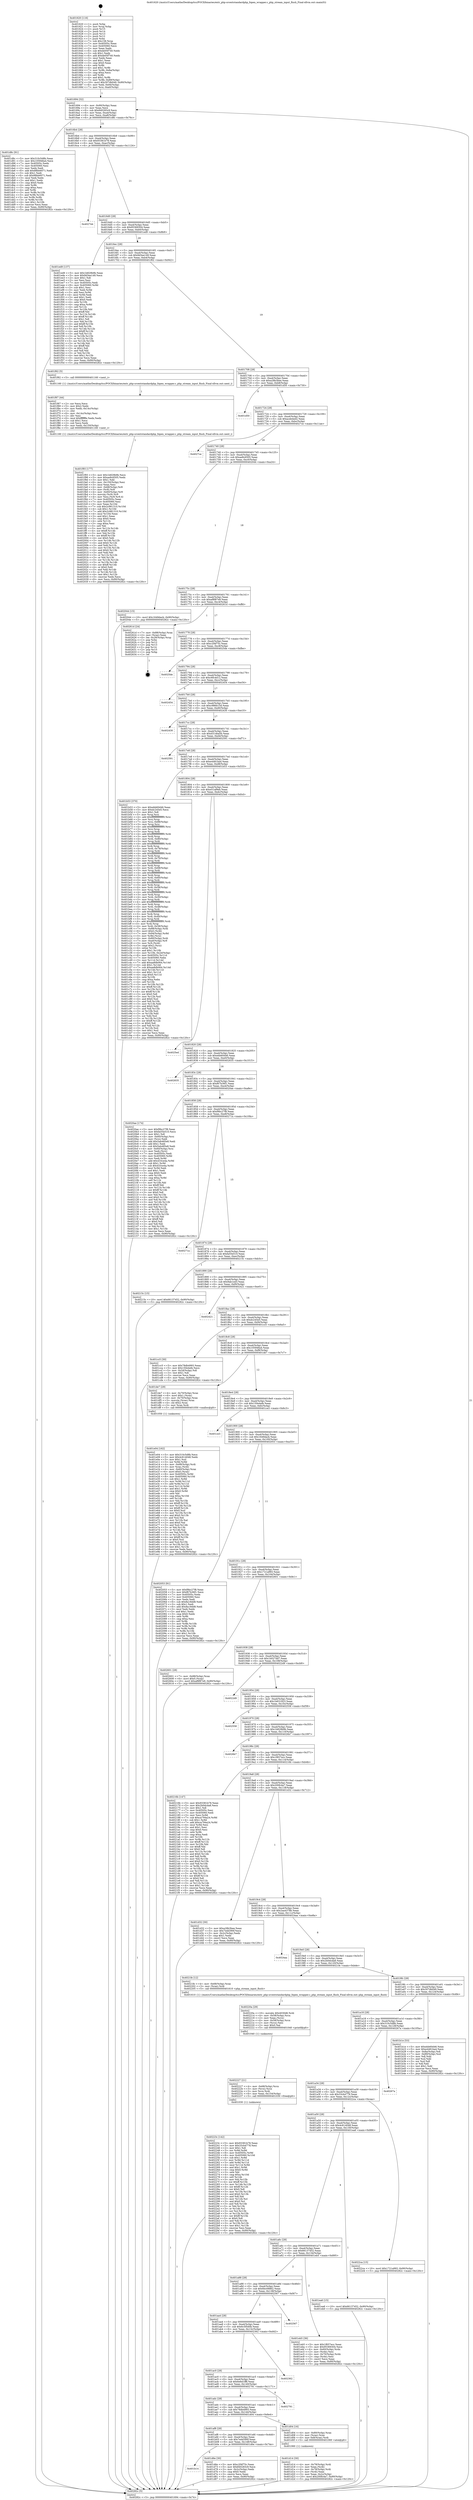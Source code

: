 digraph "0x401620" {
  label = "0x401620 (/mnt/c/Users/mathe/Desktop/tcc/POCII/binaries/extr_php-srcextstandardphp_fopen_wrapper.c_php_stream_input_flush_Final-ollvm.out::main(0))"
  labelloc = "t"
  node[shape=record]

  Entry [label="",width=0.3,height=0.3,shape=circle,fillcolor=black,style=filled]
  "0x401694" [label="{
     0x401694 [32]\l
     | [instrs]\l
     &nbsp;&nbsp;0x401694 \<+6\>: mov -0x90(%rbp),%eax\l
     &nbsp;&nbsp;0x40169a \<+2\>: mov %eax,%ecx\l
     &nbsp;&nbsp;0x40169c \<+6\>: sub $0x840283c9,%ecx\l
     &nbsp;&nbsp;0x4016a2 \<+6\>: mov %eax,-0xa4(%rbp)\l
     &nbsp;&nbsp;0x4016a8 \<+6\>: mov %ecx,-0xa8(%rbp)\l
     &nbsp;&nbsp;0x4016ae \<+6\>: je 0000000000401d8c \<main+0x76c\>\l
  }"]
  "0x401d8c" [label="{
     0x401d8c [91]\l
     | [instrs]\l
     &nbsp;&nbsp;0x401d8c \<+5\>: mov $0x310c5d8b,%eax\l
     &nbsp;&nbsp;0x401d91 \<+5\>: mov $0x105946a4,%ecx\l
     &nbsp;&nbsp;0x401d96 \<+7\>: mov 0x40505c,%edx\l
     &nbsp;&nbsp;0x401d9d \<+7\>: mov 0x405060,%esi\l
     &nbsp;&nbsp;0x401da4 \<+2\>: mov %edx,%edi\l
     &nbsp;&nbsp;0x401da6 \<+6\>: add $0x88bb6071,%edi\l
     &nbsp;&nbsp;0x401dac \<+3\>: sub $0x1,%edi\l
     &nbsp;&nbsp;0x401daf \<+6\>: sub $0x88bb6071,%edi\l
     &nbsp;&nbsp;0x401db5 \<+3\>: imul %edi,%edx\l
     &nbsp;&nbsp;0x401db8 \<+3\>: and $0x1,%edx\l
     &nbsp;&nbsp;0x401dbb \<+3\>: cmp $0x0,%edx\l
     &nbsp;&nbsp;0x401dbe \<+4\>: sete %r8b\l
     &nbsp;&nbsp;0x401dc2 \<+3\>: cmp $0xa,%esi\l
     &nbsp;&nbsp;0x401dc5 \<+4\>: setl %r9b\l
     &nbsp;&nbsp;0x401dc9 \<+3\>: mov %r8b,%r10b\l
     &nbsp;&nbsp;0x401dcc \<+3\>: and %r9b,%r10b\l
     &nbsp;&nbsp;0x401dcf \<+3\>: xor %r9b,%r8b\l
     &nbsp;&nbsp;0x401dd2 \<+3\>: or %r8b,%r10b\l
     &nbsp;&nbsp;0x401dd5 \<+4\>: test $0x1,%r10b\l
     &nbsp;&nbsp;0x401dd9 \<+3\>: cmovne %ecx,%eax\l
     &nbsp;&nbsp;0x401ddc \<+6\>: mov %eax,-0x90(%rbp)\l
     &nbsp;&nbsp;0x401de2 \<+5\>: jmp 000000000040282c \<main+0x120c\>\l
  }"]
  "0x4016b4" [label="{
     0x4016b4 [28]\l
     | [instrs]\l
     &nbsp;&nbsp;0x4016b4 \<+5\>: jmp 00000000004016b9 \<main+0x99\>\l
     &nbsp;&nbsp;0x4016b9 \<+6\>: mov -0xa4(%rbp),%eax\l
     &nbsp;&nbsp;0x4016bf \<+5\>: sub $0x93381b78,%eax\l
     &nbsp;&nbsp;0x4016c4 \<+6\>: mov %eax,-0xac(%rbp)\l
     &nbsp;&nbsp;0x4016ca \<+6\>: je 0000000000402744 \<main+0x1124\>\l
  }"]
  Exit [label="",width=0.3,height=0.3,shape=circle,fillcolor=black,style=filled,peripheries=2]
  "0x402744" [label="{
     0x402744\l
  }", style=dashed]
  "0x4016d0" [label="{
     0x4016d0 [28]\l
     | [instrs]\l
     &nbsp;&nbsp;0x4016d0 \<+5\>: jmp 00000000004016d5 \<main+0xb5\>\l
     &nbsp;&nbsp;0x4016d5 \<+6\>: mov -0xa4(%rbp),%eax\l
     &nbsp;&nbsp;0x4016db \<+5\>: sub $0x95369304,%eax\l
     &nbsp;&nbsp;0x4016e0 \<+6\>: mov %eax,-0xb0(%rbp)\l
     &nbsp;&nbsp;0x4016e6 \<+6\>: je 0000000000401ed9 \<main+0x8b9\>\l
  }"]
  "0x40223c" [label="{
     0x40223c [142]\l
     | [instrs]\l
     &nbsp;&nbsp;0x40223c \<+5\>: mov $0x93381b78,%eax\l
     &nbsp;&nbsp;0x402241 \<+5\>: mov $0x33cb4778,%esi\l
     &nbsp;&nbsp;0x402246 \<+2\>: mov $0x1,%dl\l
     &nbsp;&nbsp;0x402248 \<+3\>: xor %r8d,%r8d\l
     &nbsp;&nbsp;0x40224b \<+8\>: mov 0x40505c,%r9d\l
     &nbsp;&nbsp;0x402253 \<+8\>: mov 0x405060,%r10d\l
     &nbsp;&nbsp;0x40225b \<+4\>: sub $0x1,%r8d\l
     &nbsp;&nbsp;0x40225f \<+3\>: mov %r9d,%r11d\l
     &nbsp;&nbsp;0x402262 \<+3\>: add %r8d,%r11d\l
     &nbsp;&nbsp;0x402265 \<+4\>: imul %r11d,%r9d\l
     &nbsp;&nbsp;0x402269 \<+4\>: and $0x1,%r9d\l
     &nbsp;&nbsp;0x40226d \<+4\>: cmp $0x0,%r9d\l
     &nbsp;&nbsp;0x402271 \<+3\>: sete %bl\l
     &nbsp;&nbsp;0x402274 \<+4\>: cmp $0xa,%r10d\l
     &nbsp;&nbsp;0x402278 \<+4\>: setl %r14b\l
     &nbsp;&nbsp;0x40227c \<+3\>: mov %bl,%r15b\l
     &nbsp;&nbsp;0x40227f \<+4\>: xor $0xff,%r15b\l
     &nbsp;&nbsp;0x402283 \<+3\>: mov %r14b,%r12b\l
     &nbsp;&nbsp;0x402286 \<+4\>: xor $0xff,%r12b\l
     &nbsp;&nbsp;0x40228a \<+3\>: xor $0x0,%dl\l
     &nbsp;&nbsp;0x40228d \<+3\>: mov %r15b,%r13b\l
     &nbsp;&nbsp;0x402290 \<+4\>: and $0x0,%r13b\l
     &nbsp;&nbsp;0x402294 \<+2\>: and %dl,%bl\l
     &nbsp;&nbsp;0x402296 \<+3\>: mov %r12b,%cl\l
     &nbsp;&nbsp;0x402299 \<+3\>: and $0x0,%cl\l
     &nbsp;&nbsp;0x40229c \<+3\>: and %dl,%r14b\l
     &nbsp;&nbsp;0x40229f \<+3\>: or %bl,%r13b\l
     &nbsp;&nbsp;0x4022a2 \<+3\>: or %r14b,%cl\l
     &nbsp;&nbsp;0x4022a5 \<+3\>: xor %cl,%r13b\l
     &nbsp;&nbsp;0x4022a8 \<+3\>: or %r12b,%r15b\l
     &nbsp;&nbsp;0x4022ab \<+4\>: xor $0xff,%r15b\l
     &nbsp;&nbsp;0x4022af \<+3\>: or $0x0,%dl\l
     &nbsp;&nbsp;0x4022b2 \<+3\>: and %dl,%r15b\l
     &nbsp;&nbsp;0x4022b5 \<+3\>: or %r15b,%r13b\l
     &nbsp;&nbsp;0x4022b8 \<+4\>: test $0x1,%r13b\l
     &nbsp;&nbsp;0x4022bc \<+3\>: cmovne %esi,%eax\l
     &nbsp;&nbsp;0x4022bf \<+6\>: mov %eax,-0x90(%rbp)\l
     &nbsp;&nbsp;0x4022c5 \<+5\>: jmp 000000000040282c \<main+0x120c\>\l
  }"]
  "0x401ed9" [label="{
     0x401ed9 [137]\l
     | [instrs]\l
     &nbsp;&nbsp;0x401ed9 \<+5\>: mov $0x1b829b9b,%eax\l
     &nbsp;&nbsp;0x401ede \<+5\>: mov $0x9d3ee149,%ecx\l
     &nbsp;&nbsp;0x401ee3 \<+2\>: mov $0x1,%dl\l
     &nbsp;&nbsp;0x401ee5 \<+2\>: xor %esi,%esi\l
     &nbsp;&nbsp;0x401ee7 \<+7\>: mov 0x40505c,%edi\l
     &nbsp;&nbsp;0x401eee \<+8\>: mov 0x405060,%r8d\l
     &nbsp;&nbsp;0x401ef6 \<+3\>: sub $0x1,%esi\l
     &nbsp;&nbsp;0x401ef9 \<+3\>: mov %edi,%r9d\l
     &nbsp;&nbsp;0x401efc \<+3\>: add %esi,%r9d\l
     &nbsp;&nbsp;0x401eff \<+4\>: imul %r9d,%edi\l
     &nbsp;&nbsp;0x401f03 \<+3\>: and $0x1,%edi\l
     &nbsp;&nbsp;0x401f06 \<+3\>: cmp $0x0,%edi\l
     &nbsp;&nbsp;0x401f09 \<+4\>: sete %r10b\l
     &nbsp;&nbsp;0x401f0d \<+4\>: cmp $0xa,%r8d\l
     &nbsp;&nbsp;0x401f11 \<+4\>: setl %r11b\l
     &nbsp;&nbsp;0x401f15 \<+3\>: mov %r10b,%bl\l
     &nbsp;&nbsp;0x401f18 \<+3\>: xor $0xff,%bl\l
     &nbsp;&nbsp;0x401f1b \<+3\>: mov %r11b,%r14b\l
     &nbsp;&nbsp;0x401f1e \<+4\>: xor $0xff,%r14b\l
     &nbsp;&nbsp;0x401f22 \<+3\>: xor $0x1,%dl\l
     &nbsp;&nbsp;0x401f25 \<+3\>: mov %bl,%r15b\l
     &nbsp;&nbsp;0x401f28 \<+4\>: and $0xff,%r15b\l
     &nbsp;&nbsp;0x401f2c \<+3\>: and %dl,%r10b\l
     &nbsp;&nbsp;0x401f2f \<+3\>: mov %r14b,%r12b\l
     &nbsp;&nbsp;0x401f32 \<+4\>: and $0xff,%r12b\l
     &nbsp;&nbsp;0x401f36 \<+3\>: and %dl,%r11b\l
     &nbsp;&nbsp;0x401f39 \<+3\>: or %r10b,%r15b\l
     &nbsp;&nbsp;0x401f3c \<+3\>: or %r11b,%r12b\l
     &nbsp;&nbsp;0x401f3f \<+3\>: xor %r12b,%r15b\l
     &nbsp;&nbsp;0x401f42 \<+3\>: or %r14b,%bl\l
     &nbsp;&nbsp;0x401f45 \<+3\>: xor $0xff,%bl\l
     &nbsp;&nbsp;0x401f48 \<+3\>: or $0x1,%dl\l
     &nbsp;&nbsp;0x401f4b \<+2\>: and %dl,%bl\l
     &nbsp;&nbsp;0x401f4d \<+3\>: or %bl,%r15b\l
     &nbsp;&nbsp;0x401f50 \<+4\>: test $0x1,%r15b\l
     &nbsp;&nbsp;0x401f54 \<+3\>: cmovne %ecx,%eax\l
     &nbsp;&nbsp;0x401f57 \<+6\>: mov %eax,-0x90(%rbp)\l
     &nbsp;&nbsp;0x401f5d \<+5\>: jmp 000000000040282c \<main+0x120c\>\l
  }"]
  "0x4016ec" [label="{
     0x4016ec [28]\l
     | [instrs]\l
     &nbsp;&nbsp;0x4016ec \<+5\>: jmp 00000000004016f1 \<main+0xd1\>\l
     &nbsp;&nbsp;0x4016f1 \<+6\>: mov -0xa4(%rbp),%eax\l
     &nbsp;&nbsp;0x4016f7 \<+5\>: sub $0x9d3ee149,%eax\l
     &nbsp;&nbsp;0x4016fc \<+6\>: mov %eax,-0xb4(%rbp)\l
     &nbsp;&nbsp;0x401702 \<+6\>: je 0000000000401f62 \<main+0x942\>\l
  }"]
  "0x402227" [label="{
     0x402227 [21]\l
     | [instrs]\l
     &nbsp;&nbsp;0x402227 \<+4\>: mov -0x68(%rbp),%rcx\l
     &nbsp;&nbsp;0x40222b \<+3\>: mov (%rcx),%rcx\l
     &nbsp;&nbsp;0x40222e \<+3\>: mov %rcx,%rdi\l
     &nbsp;&nbsp;0x402231 \<+6\>: mov %eax,-0x154(%rbp)\l
     &nbsp;&nbsp;0x402237 \<+5\>: call 0000000000401030 \<free@plt\>\l
     | [calls]\l
     &nbsp;&nbsp;0x401030 \{1\} (unknown)\l
  }"]
  "0x401f62" [label="{
     0x401f62 [5]\l
     | [instrs]\l
     &nbsp;&nbsp;0x401f62 \<+5\>: call 0000000000401160 \<next_i\>\l
     | [calls]\l
     &nbsp;&nbsp;0x401160 \{1\} (/mnt/c/Users/mathe/Desktop/tcc/POCII/binaries/extr_php-srcextstandardphp_fopen_wrapper.c_php_stream_input_flush_Final-ollvm.out::next_i)\l
  }"]
  "0x401708" [label="{
     0x401708 [28]\l
     | [instrs]\l
     &nbsp;&nbsp;0x401708 \<+5\>: jmp 000000000040170d \<main+0xed\>\l
     &nbsp;&nbsp;0x40170d \<+6\>: mov -0xa4(%rbp),%eax\l
     &nbsp;&nbsp;0x401713 \<+5\>: sub $0xa28b3bee,%eax\l
     &nbsp;&nbsp;0x401718 \<+6\>: mov %eax,-0xb8(%rbp)\l
     &nbsp;&nbsp;0x40171e \<+6\>: je 0000000000401d50 \<main+0x730\>\l
  }"]
  "0x40220a" [label="{
     0x40220a [29]\l
     | [instrs]\l
     &nbsp;&nbsp;0x40220a \<+10\>: movabs $0x4030d6,%rdi\l
     &nbsp;&nbsp;0x402214 \<+4\>: mov -0x58(%rbp),%rcx\l
     &nbsp;&nbsp;0x402218 \<+2\>: mov %eax,(%rcx)\l
     &nbsp;&nbsp;0x40221a \<+4\>: mov -0x58(%rbp),%rcx\l
     &nbsp;&nbsp;0x40221e \<+2\>: mov (%rcx),%esi\l
     &nbsp;&nbsp;0x402220 \<+2\>: mov $0x0,%al\l
     &nbsp;&nbsp;0x402222 \<+5\>: call 0000000000401040 \<printf@plt\>\l
     | [calls]\l
     &nbsp;&nbsp;0x401040 \{1\} (unknown)\l
  }"]
  "0x401d50" [label="{
     0x401d50\l
  }", style=dashed]
  "0x401724" [label="{
     0x401724 [28]\l
     | [instrs]\l
     &nbsp;&nbsp;0x401724 \<+5\>: jmp 0000000000401729 \<main+0x109\>\l
     &nbsp;&nbsp;0x401729 \<+6\>: mov -0xa4(%rbp),%eax\l
     &nbsp;&nbsp;0x40172f \<+5\>: sub $0xaceb4ed2,%eax\l
     &nbsp;&nbsp;0x401734 \<+6\>: mov %eax,-0xbc(%rbp)\l
     &nbsp;&nbsp;0x40173a \<+6\>: je 00000000004027ce \<main+0x11ae\>\l
  }"]
  "0x401f93" [label="{
     0x401f93 [177]\l
     | [instrs]\l
     &nbsp;&nbsp;0x401f93 \<+5\>: mov $0x1b829b9b,%ecx\l
     &nbsp;&nbsp;0x401f98 \<+5\>: mov $0xae8c6505,%edx\l
     &nbsp;&nbsp;0x401f9d \<+3\>: mov $0x1,%dil\l
     &nbsp;&nbsp;0x401fa0 \<+6\>: mov -0x150(%rbp),%esi\l
     &nbsp;&nbsp;0x401fa6 \<+3\>: imul %eax,%esi\l
     &nbsp;&nbsp;0x401fa9 \<+4\>: mov -0x68(%rbp),%r8\l
     &nbsp;&nbsp;0x401fad \<+3\>: mov (%r8),%r8\l
     &nbsp;&nbsp;0x401fb0 \<+4\>: mov -0x60(%rbp),%r9\l
     &nbsp;&nbsp;0x401fb4 \<+3\>: movslq (%r9),%r9\l
     &nbsp;&nbsp;0x401fb7 \<+4\>: mov %esi,(%r8,%r9,4)\l
     &nbsp;&nbsp;0x401fbb \<+7\>: mov 0x40505c,%eax\l
     &nbsp;&nbsp;0x401fc2 \<+7\>: mov 0x405060,%esi\l
     &nbsp;&nbsp;0x401fc9 \<+3\>: mov %eax,%r10d\l
     &nbsp;&nbsp;0x401fcc \<+7\>: sub $0x2c981310,%r10d\l
     &nbsp;&nbsp;0x401fd3 \<+4\>: sub $0x1,%r10d\l
     &nbsp;&nbsp;0x401fd7 \<+7\>: add $0x2c981310,%r10d\l
     &nbsp;&nbsp;0x401fde \<+4\>: imul %r10d,%eax\l
     &nbsp;&nbsp;0x401fe2 \<+3\>: and $0x1,%eax\l
     &nbsp;&nbsp;0x401fe5 \<+3\>: cmp $0x0,%eax\l
     &nbsp;&nbsp;0x401fe8 \<+4\>: sete %r11b\l
     &nbsp;&nbsp;0x401fec \<+3\>: cmp $0xa,%esi\l
     &nbsp;&nbsp;0x401fef \<+3\>: setl %bl\l
     &nbsp;&nbsp;0x401ff2 \<+3\>: mov %r11b,%r14b\l
     &nbsp;&nbsp;0x401ff5 \<+4\>: xor $0xff,%r14b\l
     &nbsp;&nbsp;0x401ff9 \<+3\>: mov %bl,%r15b\l
     &nbsp;&nbsp;0x401ffc \<+4\>: xor $0xff,%r15b\l
     &nbsp;&nbsp;0x402000 \<+4\>: xor $0x0,%dil\l
     &nbsp;&nbsp;0x402004 \<+3\>: mov %r14b,%r12b\l
     &nbsp;&nbsp;0x402007 \<+4\>: and $0x0,%r12b\l
     &nbsp;&nbsp;0x40200b \<+3\>: and %dil,%r11b\l
     &nbsp;&nbsp;0x40200e \<+3\>: mov %r15b,%r13b\l
     &nbsp;&nbsp;0x402011 \<+4\>: and $0x0,%r13b\l
     &nbsp;&nbsp;0x402015 \<+3\>: and %dil,%bl\l
     &nbsp;&nbsp;0x402018 \<+3\>: or %r11b,%r12b\l
     &nbsp;&nbsp;0x40201b \<+3\>: or %bl,%r13b\l
     &nbsp;&nbsp;0x40201e \<+3\>: xor %r13b,%r12b\l
     &nbsp;&nbsp;0x402021 \<+3\>: or %r15b,%r14b\l
     &nbsp;&nbsp;0x402024 \<+4\>: xor $0xff,%r14b\l
     &nbsp;&nbsp;0x402028 \<+4\>: or $0x0,%dil\l
     &nbsp;&nbsp;0x40202c \<+3\>: and %dil,%r14b\l
     &nbsp;&nbsp;0x40202f \<+3\>: or %r14b,%r12b\l
     &nbsp;&nbsp;0x402032 \<+4\>: test $0x1,%r12b\l
     &nbsp;&nbsp;0x402036 \<+3\>: cmovne %edx,%ecx\l
     &nbsp;&nbsp;0x402039 \<+6\>: mov %ecx,-0x90(%rbp)\l
     &nbsp;&nbsp;0x40203f \<+5\>: jmp 000000000040282c \<main+0x120c\>\l
  }"]
  "0x4027ce" [label="{
     0x4027ce\l
  }", style=dashed]
  "0x401740" [label="{
     0x401740 [28]\l
     | [instrs]\l
     &nbsp;&nbsp;0x401740 \<+5\>: jmp 0000000000401745 \<main+0x125\>\l
     &nbsp;&nbsp;0x401745 \<+6\>: mov -0xa4(%rbp),%eax\l
     &nbsp;&nbsp;0x40174b \<+5\>: sub $0xae8c6505,%eax\l
     &nbsp;&nbsp;0x401750 \<+6\>: mov %eax,-0xc0(%rbp)\l
     &nbsp;&nbsp;0x401756 \<+6\>: je 0000000000402044 \<main+0xa24\>\l
  }"]
  "0x401f67" [label="{
     0x401f67 [44]\l
     | [instrs]\l
     &nbsp;&nbsp;0x401f67 \<+2\>: xor %ecx,%ecx\l
     &nbsp;&nbsp;0x401f69 \<+5\>: mov $0x2,%edx\l
     &nbsp;&nbsp;0x401f6e \<+6\>: mov %edx,-0x14c(%rbp)\l
     &nbsp;&nbsp;0x401f74 \<+1\>: cltd\l
     &nbsp;&nbsp;0x401f75 \<+6\>: mov -0x14c(%rbp),%esi\l
     &nbsp;&nbsp;0x401f7b \<+2\>: idiv %esi\l
     &nbsp;&nbsp;0x401f7d \<+6\>: imul $0xfffffffe,%edx,%edx\l
     &nbsp;&nbsp;0x401f83 \<+3\>: sub $0x1,%ecx\l
     &nbsp;&nbsp;0x401f86 \<+2\>: sub %ecx,%edx\l
     &nbsp;&nbsp;0x401f88 \<+6\>: mov %edx,-0x150(%rbp)\l
     &nbsp;&nbsp;0x401f8e \<+5\>: call 0000000000401160 \<next_i\>\l
     | [calls]\l
     &nbsp;&nbsp;0x401160 \{1\} (/mnt/c/Users/mathe/Desktop/tcc/POCII/binaries/extr_php-srcextstandardphp_fopen_wrapper.c_php_stream_input_flush_Final-ollvm.out::next_i)\l
  }"]
  "0x402044" [label="{
     0x402044 [15]\l
     | [instrs]\l
     &nbsp;&nbsp;0x402044 \<+10\>: movl $0x1649dacb,-0x90(%rbp)\l
     &nbsp;&nbsp;0x40204e \<+5\>: jmp 000000000040282c \<main+0x120c\>\l
  }"]
  "0x40175c" [label="{
     0x40175c [28]\l
     | [instrs]\l
     &nbsp;&nbsp;0x40175c \<+5\>: jmp 0000000000401761 \<main+0x141\>\l
     &nbsp;&nbsp;0x401761 \<+6\>: mov -0xa4(%rbp),%eax\l
     &nbsp;&nbsp;0x401767 \<+5\>: sub $0xaf8f87e9,%eax\l
     &nbsp;&nbsp;0x40176c \<+6\>: mov %eax,-0xc4(%rbp)\l
     &nbsp;&nbsp;0x401772 \<+6\>: je 000000000040261d \<main+0xffd\>\l
  }"]
  "0x401e04" [label="{
     0x401e04 [162]\l
     | [instrs]\l
     &nbsp;&nbsp;0x401e04 \<+5\>: mov $0x310c5d8b,%ecx\l
     &nbsp;&nbsp;0x401e09 \<+5\>: mov $0x4c614048,%edx\l
     &nbsp;&nbsp;0x401e0e \<+3\>: mov $0x1,%sil\l
     &nbsp;&nbsp;0x401e11 \<+3\>: xor %r8d,%r8d\l
     &nbsp;&nbsp;0x401e14 \<+4\>: mov -0x68(%rbp),%rdi\l
     &nbsp;&nbsp;0x401e18 \<+3\>: mov %rax,(%rdi)\l
     &nbsp;&nbsp;0x401e1b \<+4\>: mov -0x60(%rbp),%rax\l
     &nbsp;&nbsp;0x401e1f \<+6\>: movl $0x0,(%rax)\l
     &nbsp;&nbsp;0x401e25 \<+8\>: mov 0x40505c,%r9d\l
     &nbsp;&nbsp;0x401e2d \<+8\>: mov 0x405060,%r10d\l
     &nbsp;&nbsp;0x401e35 \<+4\>: sub $0x1,%r8d\l
     &nbsp;&nbsp;0x401e39 \<+3\>: mov %r9d,%r11d\l
     &nbsp;&nbsp;0x401e3c \<+3\>: add %r8d,%r11d\l
     &nbsp;&nbsp;0x401e3f \<+4\>: imul %r11d,%r9d\l
     &nbsp;&nbsp;0x401e43 \<+4\>: and $0x1,%r9d\l
     &nbsp;&nbsp;0x401e47 \<+4\>: cmp $0x0,%r9d\l
     &nbsp;&nbsp;0x401e4b \<+3\>: sete %bl\l
     &nbsp;&nbsp;0x401e4e \<+4\>: cmp $0xa,%r10d\l
     &nbsp;&nbsp;0x401e52 \<+4\>: setl %r14b\l
     &nbsp;&nbsp;0x401e56 \<+3\>: mov %bl,%r15b\l
     &nbsp;&nbsp;0x401e59 \<+4\>: xor $0xff,%r15b\l
     &nbsp;&nbsp;0x401e5d \<+3\>: mov %r14b,%r12b\l
     &nbsp;&nbsp;0x401e60 \<+4\>: xor $0xff,%r12b\l
     &nbsp;&nbsp;0x401e64 \<+4\>: xor $0x0,%sil\l
     &nbsp;&nbsp;0x401e68 \<+3\>: mov %r15b,%r13b\l
     &nbsp;&nbsp;0x401e6b \<+4\>: and $0x0,%r13b\l
     &nbsp;&nbsp;0x401e6f \<+3\>: and %sil,%bl\l
     &nbsp;&nbsp;0x401e72 \<+3\>: mov %r12b,%al\l
     &nbsp;&nbsp;0x401e75 \<+2\>: and $0x0,%al\l
     &nbsp;&nbsp;0x401e77 \<+3\>: and %sil,%r14b\l
     &nbsp;&nbsp;0x401e7a \<+3\>: or %bl,%r13b\l
     &nbsp;&nbsp;0x401e7d \<+3\>: or %r14b,%al\l
     &nbsp;&nbsp;0x401e80 \<+3\>: xor %al,%r13b\l
     &nbsp;&nbsp;0x401e83 \<+3\>: or %r12b,%r15b\l
     &nbsp;&nbsp;0x401e86 \<+4\>: xor $0xff,%r15b\l
     &nbsp;&nbsp;0x401e8a \<+4\>: or $0x0,%sil\l
     &nbsp;&nbsp;0x401e8e \<+3\>: and %sil,%r15b\l
     &nbsp;&nbsp;0x401e91 \<+3\>: or %r15b,%r13b\l
     &nbsp;&nbsp;0x401e94 \<+4\>: test $0x1,%r13b\l
     &nbsp;&nbsp;0x401e98 \<+3\>: cmovne %edx,%ecx\l
     &nbsp;&nbsp;0x401e9b \<+6\>: mov %ecx,-0x90(%rbp)\l
     &nbsp;&nbsp;0x401ea1 \<+5\>: jmp 000000000040282c \<main+0x120c\>\l
  }"]
  "0x40261d" [label="{
     0x40261d [24]\l
     | [instrs]\l
     &nbsp;&nbsp;0x40261d \<+7\>: mov -0x88(%rbp),%rax\l
     &nbsp;&nbsp;0x402624 \<+2\>: mov (%rax),%eax\l
     &nbsp;&nbsp;0x402626 \<+4\>: lea -0x28(%rbp),%rsp\l
     &nbsp;&nbsp;0x40262a \<+1\>: pop %rbx\l
     &nbsp;&nbsp;0x40262b \<+2\>: pop %r12\l
     &nbsp;&nbsp;0x40262d \<+2\>: pop %r13\l
     &nbsp;&nbsp;0x40262f \<+2\>: pop %r14\l
     &nbsp;&nbsp;0x402631 \<+2\>: pop %r15\l
     &nbsp;&nbsp;0x402633 \<+1\>: pop %rbp\l
     &nbsp;&nbsp;0x402634 \<+1\>: ret\l
  }"]
  "0x401778" [label="{
     0x401778 [28]\l
     | [instrs]\l
     &nbsp;&nbsp;0x401778 \<+5\>: jmp 000000000040177d \<main+0x15d\>\l
     &nbsp;&nbsp;0x40177d \<+6\>: mov -0xa4(%rbp),%eax\l
     &nbsp;&nbsp;0x401783 \<+5\>: sub $0xc2f4f75c,%eax\l
     &nbsp;&nbsp;0x401788 \<+6\>: mov %eax,-0xc8(%rbp)\l
     &nbsp;&nbsp;0x40178e \<+6\>: je 00000000004025de \<main+0xfbe\>\l
  }"]
  "0x401b14" [label="{
     0x401b14\l
  }", style=dashed]
  "0x4025de" [label="{
     0x4025de\l
  }", style=dashed]
  "0x401794" [label="{
     0x401794 [28]\l
     | [instrs]\l
     &nbsp;&nbsp;0x401794 \<+5\>: jmp 0000000000401799 \<main+0x179\>\l
     &nbsp;&nbsp;0x401799 \<+6\>: mov -0xa4(%rbp),%eax\l
     &nbsp;&nbsp;0x40179f \<+5\>: sub $0xc6fc4d12,%eax\l
     &nbsp;&nbsp;0x4017a4 \<+6\>: mov %eax,-0xcc(%rbp)\l
     &nbsp;&nbsp;0x4017aa \<+6\>: je 0000000000402454 \<main+0xe34\>\l
  }"]
  "0x401d6e" [label="{
     0x401d6e [30]\l
     | [instrs]\l
     &nbsp;&nbsp;0x401d6e \<+5\>: mov $0xc2f4f75c,%eax\l
     &nbsp;&nbsp;0x401d73 \<+5\>: mov $0x840283c9,%ecx\l
     &nbsp;&nbsp;0x401d78 \<+3\>: mov -0x2c(%rbp),%edx\l
     &nbsp;&nbsp;0x401d7b \<+3\>: cmp $0x0,%edx\l
     &nbsp;&nbsp;0x401d7e \<+3\>: cmove %ecx,%eax\l
     &nbsp;&nbsp;0x401d81 \<+6\>: mov %eax,-0x90(%rbp)\l
     &nbsp;&nbsp;0x401d87 \<+5\>: jmp 000000000040282c \<main+0x120c\>\l
  }"]
  "0x402454" [label="{
     0x402454\l
  }", style=dashed]
  "0x4017b0" [label="{
     0x4017b0 [28]\l
     | [instrs]\l
     &nbsp;&nbsp;0x4017b0 \<+5\>: jmp 00000000004017b5 \<main+0x195\>\l
     &nbsp;&nbsp;0x4017b5 \<+6\>: mov -0xa4(%rbp),%eax\l
     &nbsp;&nbsp;0x4017bb \<+5\>: sub $0xc986b15d,%eax\l
     &nbsp;&nbsp;0x4017c0 \<+6\>: mov %eax,-0xd0(%rbp)\l
     &nbsp;&nbsp;0x4017c6 \<+6\>: je 0000000000402430 \<main+0xe10\>\l
  }"]
  "0x401d14" [label="{
     0x401d14 [30]\l
     | [instrs]\l
     &nbsp;&nbsp;0x401d14 \<+4\>: mov -0x78(%rbp),%rdi\l
     &nbsp;&nbsp;0x401d18 \<+2\>: mov %eax,(%rdi)\l
     &nbsp;&nbsp;0x401d1a \<+4\>: mov -0x78(%rbp),%rdi\l
     &nbsp;&nbsp;0x401d1e \<+2\>: mov (%rdi),%eax\l
     &nbsp;&nbsp;0x401d20 \<+3\>: mov %eax,-0x2c(%rbp)\l
     &nbsp;&nbsp;0x401d23 \<+10\>: movl $0x200fc4a7,-0x90(%rbp)\l
     &nbsp;&nbsp;0x401d2d \<+5\>: jmp 000000000040282c \<main+0x120c\>\l
  }"]
  "0x402430" [label="{
     0x402430\l
  }", style=dashed]
  "0x4017cc" [label="{
     0x4017cc [28]\l
     | [instrs]\l
     &nbsp;&nbsp;0x4017cc \<+5\>: jmp 00000000004017d1 \<main+0x1b1\>\l
     &nbsp;&nbsp;0x4017d1 \<+6\>: mov -0xa4(%rbp),%eax\l
     &nbsp;&nbsp;0x4017d7 \<+5\>: sub $0xd314ba5b,%eax\l
     &nbsp;&nbsp;0x4017dc \<+6\>: mov %eax,-0xd4(%rbp)\l
     &nbsp;&nbsp;0x4017e2 \<+6\>: je 0000000000402591 \<main+0xf71\>\l
  }"]
  "0x401af8" [label="{
     0x401af8 [28]\l
     | [instrs]\l
     &nbsp;&nbsp;0x401af8 \<+5\>: jmp 0000000000401afd \<main+0x4dd\>\l
     &nbsp;&nbsp;0x401afd \<+6\>: mov -0xa4(%rbp),%eax\l
     &nbsp;&nbsp;0x401b03 \<+5\>: sub $0x7edd390f,%eax\l
     &nbsp;&nbsp;0x401b08 \<+6\>: mov %eax,-0x148(%rbp)\l
     &nbsp;&nbsp;0x401b0e \<+6\>: je 0000000000401d6e \<main+0x74e\>\l
  }"]
  "0x402591" [label="{
     0x402591\l
  }", style=dashed]
  "0x4017e8" [label="{
     0x4017e8 [28]\l
     | [instrs]\l
     &nbsp;&nbsp;0x4017e8 \<+5\>: jmp 00000000004017ed \<main+0x1cd\>\l
     &nbsp;&nbsp;0x4017ed \<+6\>: mov -0xa4(%rbp),%eax\l
     &nbsp;&nbsp;0x4017f3 \<+5\>: sub $0xe4481ba4,%eax\l
     &nbsp;&nbsp;0x4017f8 \<+6\>: mov %eax,-0xd8(%rbp)\l
     &nbsp;&nbsp;0x4017fe \<+6\>: je 0000000000401b53 \<main+0x533\>\l
  }"]
  "0x401d04" [label="{
     0x401d04 [16]\l
     | [instrs]\l
     &nbsp;&nbsp;0x401d04 \<+4\>: mov -0x80(%rbp),%rax\l
     &nbsp;&nbsp;0x401d08 \<+3\>: mov (%rax),%rax\l
     &nbsp;&nbsp;0x401d0b \<+4\>: mov 0x8(%rax),%rdi\l
     &nbsp;&nbsp;0x401d0f \<+5\>: call 0000000000401060 \<atoi@plt\>\l
     | [calls]\l
     &nbsp;&nbsp;0x401060 \{1\} (unknown)\l
  }"]
  "0x401b53" [label="{
     0x401b53 [370]\l
     | [instrs]\l
     &nbsp;&nbsp;0x401b53 \<+5\>: mov $0xebb60d46,%eax\l
     &nbsp;&nbsp;0x401b58 \<+5\>: mov $0xdc245e5,%ecx\l
     &nbsp;&nbsp;0x401b5d \<+2\>: mov $0x1,%dl\l
     &nbsp;&nbsp;0x401b5f \<+3\>: mov %rsp,%rsi\l
     &nbsp;&nbsp;0x401b62 \<+4\>: add $0xfffffffffffffff0,%rsi\l
     &nbsp;&nbsp;0x401b66 \<+3\>: mov %rsi,%rsp\l
     &nbsp;&nbsp;0x401b69 \<+7\>: mov %rsi,-0x88(%rbp)\l
     &nbsp;&nbsp;0x401b70 \<+3\>: mov %rsp,%rsi\l
     &nbsp;&nbsp;0x401b73 \<+4\>: add $0xfffffffffffffff0,%rsi\l
     &nbsp;&nbsp;0x401b77 \<+3\>: mov %rsi,%rsp\l
     &nbsp;&nbsp;0x401b7a \<+3\>: mov %rsp,%rdi\l
     &nbsp;&nbsp;0x401b7d \<+4\>: add $0xfffffffffffffff0,%rdi\l
     &nbsp;&nbsp;0x401b81 \<+3\>: mov %rdi,%rsp\l
     &nbsp;&nbsp;0x401b84 \<+4\>: mov %rdi,-0x80(%rbp)\l
     &nbsp;&nbsp;0x401b88 \<+3\>: mov %rsp,%rdi\l
     &nbsp;&nbsp;0x401b8b \<+4\>: add $0xfffffffffffffff0,%rdi\l
     &nbsp;&nbsp;0x401b8f \<+3\>: mov %rdi,%rsp\l
     &nbsp;&nbsp;0x401b92 \<+4\>: mov %rdi,-0x78(%rbp)\l
     &nbsp;&nbsp;0x401b96 \<+3\>: mov %rsp,%rdi\l
     &nbsp;&nbsp;0x401b99 \<+4\>: add $0xfffffffffffffff0,%rdi\l
     &nbsp;&nbsp;0x401b9d \<+3\>: mov %rdi,%rsp\l
     &nbsp;&nbsp;0x401ba0 \<+4\>: mov %rdi,-0x70(%rbp)\l
     &nbsp;&nbsp;0x401ba4 \<+3\>: mov %rsp,%rdi\l
     &nbsp;&nbsp;0x401ba7 \<+4\>: add $0xfffffffffffffff0,%rdi\l
     &nbsp;&nbsp;0x401bab \<+3\>: mov %rdi,%rsp\l
     &nbsp;&nbsp;0x401bae \<+4\>: mov %rdi,-0x68(%rbp)\l
     &nbsp;&nbsp;0x401bb2 \<+3\>: mov %rsp,%rdi\l
     &nbsp;&nbsp;0x401bb5 \<+4\>: add $0xfffffffffffffff0,%rdi\l
     &nbsp;&nbsp;0x401bb9 \<+3\>: mov %rdi,%rsp\l
     &nbsp;&nbsp;0x401bbc \<+4\>: mov %rdi,-0x60(%rbp)\l
     &nbsp;&nbsp;0x401bc0 \<+3\>: mov %rsp,%rdi\l
     &nbsp;&nbsp;0x401bc3 \<+4\>: add $0xfffffffffffffff0,%rdi\l
     &nbsp;&nbsp;0x401bc7 \<+3\>: mov %rdi,%rsp\l
     &nbsp;&nbsp;0x401bca \<+4\>: mov %rdi,-0x58(%rbp)\l
     &nbsp;&nbsp;0x401bce \<+3\>: mov %rsp,%rdi\l
     &nbsp;&nbsp;0x401bd1 \<+4\>: add $0xfffffffffffffff0,%rdi\l
     &nbsp;&nbsp;0x401bd5 \<+3\>: mov %rdi,%rsp\l
     &nbsp;&nbsp;0x401bd8 \<+4\>: mov %rdi,-0x50(%rbp)\l
     &nbsp;&nbsp;0x401bdc \<+3\>: mov %rsp,%rdi\l
     &nbsp;&nbsp;0x401bdf \<+4\>: add $0xfffffffffffffff0,%rdi\l
     &nbsp;&nbsp;0x401be3 \<+3\>: mov %rdi,%rsp\l
     &nbsp;&nbsp;0x401be6 \<+4\>: mov %rdi,-0x48(%rbp)\l
     &nbsp;&nbsp;0x401bea \<+3\>: mov %rsp,%rdi\l
     &nbsp;&nbsp;0x401bed \<+4\>: add $0xfffffffffffffff0,%rdi\l
     &nbsp;&nbsp;0x401bf1 \<+3\>: mov %rdi,%rsp\l
     &nbsp;&nbsp;0x401bf4 \<+4\>: mov %rdi,-0x40(%rbp)\l
     &nbsp;&nbsp;0x401bf8 \<+3\>: mov %rsp,%rdi\l
     &nbsp;&nbsp;0x401bfb \<+4\>: add $0xfffffffffffffff0,%rdi\l
     &nbsp;&nbsp;0x401bff \<+3\>: mov %rdi,%rsp\l
     &nbsp;&nbsp;0x401c02 \<+4\>: mov %rdi,-0x38(%rbp)\l
     &nbsp;&nbsp;0x401c06 \<+7\>: mov -0x88(%rbp),%rdi\l
     &nbsp;&nbsp;0x401c0d \<+6\>: movl $0x0,(%rdi)\l
     &nbsp;&nbsp;0x401c13 \<+7\>: mov -0x94(%rbp),%r8d\l
     &nbsp;&nbsp;0x401c1a \<+3\>: mov %r8d,(%rsi)\l
     &nbsp;&nbsp;0x401c1d \<+4\>: mov -0x80(%rbp),%rdi\l
     &nbsp;&nbsp;0x401c21 \<+7\>: mov -0xa0(%rbp),%r9\l
     &nbsp;&nbsp;0x401c28 \<+3\>: mov %r9,(%rdi)\l
     &nbsp;&nbsp;0x401c2b \<+3\>: cmpl $0x2,(%rsi)\l
     &nbsp;&nbsp;0x401c2e \<+4\>: setne %r10b\l
     &nbsp;&nbsp;0x401c32 \<+4\>: and $0x1,%r10b\l
     &nbsp;&nbsp;0x401c36 \<+4\>: mov %r10b,-0x2d(%rbp)\l
     &nbsp;&nbsp;0x401c3a \<+8\>: mov 0x40505c,%r11d\l
     &nbsp;&nbsp;0x401c42 \<+7\>: mov 0x405060,%ebx\l
     &nbsp;&nbsp;0x401c49 \<+3\>: mov %r11d,%r14d\l
     &nbsp;&nbsp;0x401c4c \<+7\>: add $0xaa8db064,%r14d\l
     &nbsp;&nbsp;0x401c53 \<+4\>: sub $0x1,%r14d\l
     &nbsp;&nbsp;0x401c57 \<+7\>: sub $0xaa8db064,%r14d\l
     &nbsp;&nbsp;0x401c5e \<+4\>: imul %r14d,%r11d\l
     &nbsp;&nbsp;0x401c62 \<+4\>: and $0x1,%r11d\l
     &nbsp;&nbsp;0x401c66 \<+4\>: cmp $0x0,%r11d\l
     &nbsp;&nbsp;0x401c6a \<+4\>: sete %r10b\l
     &nbsp;&nbsp;0x401c6e \<+3\>: cmp $0xa,%ebx\l
     &nbsp;&nbsp;0x401c71 \<+4\>: setl %r15b\l
     &nbsp;&nbsp;0x401c75 \<+3\>: mov %r10b,%r12b\l
     &nbsp;&nbsp;0x401c78 \<+4\>: xor $0xff,%r12b\l
     &nbsp;&nbsp;0x401c7c \<+3\>: mov %r15b,%r13b\l
     &nbsp;&nbsp;0x401c7f \<+4\>: xor $0xff,%r13b\l
     &nbsp;&nbsp;0x401c83 \<+3\>: xor $0x0,%dl\l
     &nbsp;&nbsp;0x401c86 \<+3\>: mov %r12b,%sil\l
     &nbsp;&nbsp;0x401c89 \<+4\>: and $0x0,%sil\l
     &nbsp;&nbsp;0x401c8d \<+3\>: and %dl,%r10b\l
     &nbsp;&nbsp;0x401c90 \<+3\>: mov %r13b,%dil\l
     &nbsp;&nbsp;0x401c93 \<+4\>: and $0x0,%dil\l
     &nbsp;&nbsp;0x401c97 \<+3\>: and %dl,%r15b\l
     &nbsp;&nbsp;0x401c9a \<+3\>: or %r10b,%sil\l
     &nbsp;&nbsp;0x401c9d \<+3\>: or %r15b,%dil\l
     &nbsp;&nbsp;0x401ca0 \<+3\>: xor %dil,%sil\l
     &nbsp;&nbsp;0x401ca3 \<+3\>: or %r13b,%r12b\l
     &nbsp;&nbsp;0x401ca6 \<+4\>: xor $0xff,%r12b\l
     &nbsp;&nbsp;0x401caa \<+3\>: or $0x0,%dl\l
     &nbsp;&nbsp;0x401cad \<+3\>: and %dl,%r12b\l
     &nbsp;&nbsp;0x401cb0 \<+3\>: or %r12b,%sil\l
     &nbsp;&nbsp;0x401cb3 \<+4\>: test $0x1,%sil\l
     &nbsp;&nbsp;0x401cb7 \<+3\>: cmovne %ecx,%eax\l
     &nbsp;&nbsp;0x401cba \<+6\>: mov %eax,-0x90(%rbp)\l
     &nbsp;&nbsp;0x401cc0 \<+5\>: jmp 000000000040282c \<main+0x120c\>\l
  }"]
  "0x401804" [label="{
     0x401804 [28]\l
     | [instrs]\l
     &nbsp;&nbsp;0x401804 \<+5\>: jmp 0000000000401809 \<main+0x1e9\>\l
     &nbsp;&nbsp;0x401809 \<+6\>: mov -0xa4(%rbp),%eax\l
     &nbsp;&nbsp;0x40180f \<+5\>: sub $0xe51af9eb,%eax\l
     &nbsp;&nbsp;0x401814 \<+6\>: mov %eax,-0xdc(%rbp)\l
     &nbsp;&nbsp;0x40181a \<+6\>: je 00000000004025ed \<main+0xfcd\>\l
  }"]
  "0x401adc" [label="{
     0x401adc [28]\l
     | [instrs]\l
     &nbsp;&nbsp;0x401adc \<+5\>: jmp 0000000000401ae1 \<main+0x4c1\>\l
     &nbsp;&nbsp;0x401ae1 \<+6\>: mov -0xa4(%rbp),%eax\l
     &nbsp;&nbsp;0x401ae7 \<+5\>: sub $0x78db4993,%eax\l
     &nbsp;&nbsp;0x401aec \<+6\>: mov %eax,-0x144(%rbp)\l
     &nbsp;&nbsp;0x401af2 \<+6\>: je 0000000000401d04 \<main+0x6e4\>\l
  }"]
  "0x4025ed" [label="{
     0x4025ed\l
  }", style=dashed]
  "0x401820" [label="{
     0x401820 [28]\l
     | [instrs]\l
     &nbsp;&nbsp;0x401820 \<+5\>: jmp 0000000000401825 \<main+0x205\>\l
     &nbsp;&nbsp;0x401825 \<+6\>: mov -0xa4(%rbp),%eax\l
     &nbsp;&nbsp;0x40182b \<+5\>: sub $0xebb60d46,%eax\l
     &nbsp;&nbsp;0x401830 \<+6\>: mov %eax,-0xe0(%rbp)\l
     &nbsp;&nbsp;0x401836 \<+6\>: je 0000000000402635 \<main+0x1015\>\l
  }"]
  "0x402791" [label="{
     0x402791\l
  }", style=dashed]
  "0x402635" [label="{
     0x402635\l
  }", style=dashed]
  "0x40183c" [label="{
     0x40183c [28]\l
     | [instrs]\l
     &nbsp;&nbsp;0x40183c \<+5\>: jmp 0000000000401841 \<main+0x221\>\l
     &nbsp;&nbsp;0x401841 \<+6\>: mov -0xa4(%rbp),%eax\l
     &nbsp;&nbsp;0x401847 \<+5\>: sub $0xf67b36f1,%eax\l
     &nbsp;&nbsp;0x40184c \<+6\>: mov %eax,-0xe4(%rbp)\l
     &nbsp;&nbsp;0x401852 \<+6\>: je 00000000004020ae \<main+0xa8e\>\l
  }"]
  "0x401ac0" [label="{
     0x401ac0 [28]\l
     | [instrs]\l
     &nbsp;&nbsp;0x401ac0 \<+5\>: jmp 0000000000401ac5 \<main+0x4a5\>\l
     &nbsp;&nbsp;0x401ac5 \<+6\>: mov -0xa4(%rbp),%eax\l
     &nbsp;&nbsp;0x401acb \<+5\>: sub $0x6e6d1ff8,%eax\l
     &nbsp;&nbsp;0x401ad0 \<+6\>: mov %eax,-0x140(%rbp)\l
     &nbsp;&nbsp;0x401ad6 \<+6\>: je 0000000000402791 \<main+0x1171\>\l
  }"]
  "0x4020ae" [label="{
     0x4020ae [174]\l
     | [instrs]\l
     &nbsp;&nbsp;0x4020ae \<+5\>: mov $0xf9bc27f8,%eax\l
     &nbsp;&nbsp;0x4020b3 \<+5\>: mov $0xfa55e510,%ecx\l
     &nbsp;&nbsp;0x4020b8 \<+2\>: mov $0x1,%dl\l
     &nbsp;&nbsp;0x4020ba \<+4\>: mov -0x60(%rbp),%rsi\l
     &nbsp;&nbsp;0x4020be \<+2\>: mov (%rsi),%edi\l
     &nbsp;&nbsp;0x4020c0 \<+6\>: add $0x5ab485e8,%edi\l
     &nbsp;&nbsp;0x4020c6 \<+3\>: add $0x1,%edi\l
     &nbsp;&nbsp;0x4020c9 \<+6\>: sub $0x5ab485e8,%edi\l
     &nbsp;&nbsp;0x4020cf \<+4\>: mov -0x60(%rbp),%rsi\l
     &nbsp;&nbsp;0x4020d3 \<+2\>: mov %edi,(%rsi)\l
     &nbsp;&nbsp;0x4020d5 \<+7\>: mov 0x40505c,%edi\l
     &nbsp;&nbsp;0x4020dc \<+8\>: mov 0x405060,%r8d\l
     &nbsp;&nbsp;0x4020e4 \<+3\>: mov %edi,%r9d\l
     &nbsp;&nbsp;0x4020e7 \<+7\>: add $0x433ce4a,%r9d\l
     &nbsp;&nbsp;0x4020ee \<+4\>: sub $0x1,%r9d\l
     &nbsp;&nbsp;0x4020f2 \<+7\>: sub $0x433ce4a,%r9d\l
     &nbsp;&nbsp;0x4020f9 \<+4\>: imul %r9d,%edi\l
     &nbsp;&nbsp;0x4020fd \<+3\>: and $0x1,%edi\l
     &nbsp;&nbsp;0x402100 \<+3\>: cmp $0x0,%edi\l
     &nbsp;&nbsp;0x402103 \<+4\>: sete %r10b\l
     &nbsp;&nbsp;0x402107 \<+4\>: cmp $0xa,%r8d\l
     &nbsp;&nbsp;0x40210b \<+4\>: setl %r11b\l
     &nbsp;&nbsp;0x40210f \<+3\>: mov %r10b,%bl\l
     &nbsp;&nbsp;0x402112 \<+3\>: xor $0xff,%bl\l
     &nbsp;&nbsp;0x402115 \<+3\>: mov %r11b,%r14b\l
     &nbsp;&nbsp;0x402118 \<+4\>: xor $0xff,%r14b\l
     &nbsp;&nbsp;0x40211c \<+3\>: xor $0x0,%dl\l
     &nbsp;&nbsp;0x40211f \<+3\>: mov %bl,%r15b\l
     &nbsp;&nbsp;0x402122 \<+4\>: and $0x0,%r15b\l
     &nbsp;&nbsp;0x402126 \<+3\>: and %dl,%r10b\l
     &nbsp;&nbsp;0x402129 \<+3\>: mov %r14b,%r12b\l
     &nbsp;&nbsp;0x40212c \<+4\>: and $0x0,%r12b\l
     &nbsp;&nbsp;0x402130 \<+3\>: and %dl,%r11b\l
     &nbsp;&nbsp;0x402133 \<+3\>: or %r10b,%r15b\l
     &nbsp;&nbsp;0x402136 \<+3\>: or %r11b,%r12b\l
     &nbsp;&nbsp;0x402139 \<+3\>: xor %r12b,%r15b\l
     &nbsp;&nbsp;0x40213c \<+3\>: or %r14b,%bl\l
     &nbsp;&nbsp;0x40213f \<+3\>: xor $0xff,%bl\l
     &nbsp;&nbsp;0x402142 \<+3\>: or $0x0,%dl\l
     &nbsp;&nbsp;0x402145 \<+2\>: and %dl,%bl\l
     &nbsp;&nbsp;0x402147 \<+3\>: or %bl,%r15b\l
     &nbsp;&nbsp;0x40214a \<+4\>: test $0x1,%r15b\l
     &nbsp;&nbsp;0x40214e \<+3\>: cmovne %ecx,%eax\l
     &nbsp;&nbsp;0x402151 \<+6\>: mov %eax,-0x90(%rbp)\l
     &nbsp;&nbsp;0x402157 \<+5\>: jmp 000000000040282c \<main+0x120c\>\l
  }"]
  "0x401858" [label="{
     0x401858 [28]\l
     | [instrs]\l
     &nbsp;&nbsp;0x401858 \<+5\>: jmp 000000000040185d \<main+0x23d\>\l
     &nbsp;&nbsp;0x40185d \<+6\>: mov -0xa4(%rbp),%eax\l
     &nbsp;&nbsp;0x401863 \<+5\>: sub $0xf9bc27f8,%eax\l
     &nbsp;&nbsp;0x401868 \<+6\>: mov %eax,-0xe8(%rbp)\l
     &nbsp;&nbsp;0x40186e \<+6\>: je 000000000040271a \<main+0x10fa\>\l
  }"]
  "0x402362" [label="{
     0x402362\l
  }", style=dashed]
  "0x40271a" [label="{
     0x40271a\l
  }", style=dashed]
  "0x401874" [label="{
     0x401874 [28]\l
     | [instrs]\l
     &nbsp;&nbsp;0x401874 \<+5\>: jmp 0000000000401879 \<main+0x259\>\l
     &nbsp;&nbsp;0x401879 \<+6\>: mov -0xa4(%rbp),%eax\l
     &nbsp;&nbsp;0x40187f \<+5\>: sub $0xfa55e510,%eax\l
     &nbsp;&nbsp;0x401884 \<+6\>: mov %eax,-0xec(%rbp)\l
     &nbsp;&nbsp;0x40188a \<+6\>: je 000000000040215c \<main+0xb3c\>\l
  }"]
  "0x401aa4" [label="{
     0x401aa4 [28]\l
     | [instrs]\l
     &nbsp;&nbsp;0x401aa4 \<+5\>: jmp 0000000000401aa9 \<main+0x489\>\l
     &nbsp;&nbsp;0x401aa9 \<+6\>: mov -0xa4(%rbp),%eax\l
     &nbsp;&nbsp;0x401aaf \<+5\>: sub $0x6c5f5d0b,%eax\l
     &nbsp;&nbsp;0x401ab4 \<+6\>: mov %eax,-0x13c(%rbp)\l
     &nbsp;&nbsp;0x401aba \<+6\>: je 0000000000402362 \<main+0xd42\>\l
  }"]
  "0x40215c" [label="{
     0x40215c [15]\l
     | [instrs]\l
     &nbsp;&nbsp;0x40215c \<+10\>: movl $0x66137452,-0x90(%rbp)\l
     &nbsp;&nbsp;0x402166 \<+5\>: jmp 000000000040282c \<main+0x120c\>\l
  }"]
  "0x401890" [label="{
     0x401890 [28]\l
     | [instrs]\l
     &nbsp;&nbsp;0x401890 \<+5\>: jmp 0000000000401895 \<main+0x275\>\l
     &nbsp;&nbsp;0x401895 \<+6\>: mov -0xa4(%rbp),%eax\l
     &nbsp;&nbsp;0x40189b \<+5\>: sub $0x9ab1ed3,%eax\l
     &nbsp;&nbsp;0x4018a0 \<+6\>: mov %eax,-0xf0(%rbp)\l
     &nbsp;&nbsp;0x4018a6 \<+6\>: je 0000000000402421 \<main+0xe01\>\l
  }"]
  "0x402567" [label="{
     0x402567\l
  }", style=dashed]
  "0x402421" [label="{
     0x402421\l
  }", style=dashed]
  "0x4018ac" [label="{
     0x4018ac [28]\l
     | [instrs]\l
     &nbsp;&nbsp;0x4018ac \<+5\>: jmp 00000000004018b1 \<main+0x291\>\l
     &nbsp;&nbsp;0x4018b1 \<+6\>: mov -0xa4(%rbp),%eax\l
     &nbsp;&nbsp;0x4018b7 \<+5\>: sub $0xdc245e5,%eax\l
     &nbsp;&nbsp;0x4018bc \<+6\>: mov %eax,-0xf4(%rbp)\l
     &nbsp;&nbsp;0x4018c2 \<+6\>: je 0000000000401cc5 \<main+0x6a5\>\l
  }"]
  "0x401a88" [label="{
     0x401a88 [28]\l
     | [instrs]\l
     &nbsp;&nbsp;0x401a88 \<+5\>: jmp 0000000000401a8d \<main+0x46d\>\l
     &nbsp;&nbsp;0x401a8d \<+6\>: mov -0xa4(%rbp),%eax\l
     &nbsp;&nbsp;0x401a93 \<+5\>: sub $0x6bc08862,%eax\l
     &nbsp;&nbsp;0x401a98 \<+6\>: mov %eax,-0x138(%rbp)\l
     &nbsp;&nbsp;0x401a9e \<+6\>: je 0000000000402567 \<main+0xf47\>\l
  }"]
  "0x401cc5" [label="{
     0x401cc5 [30]\l
     | [instrs]\l
     &nbsp;&nbsp;0x401cc5 \<+5\>: mov $0x78db4993,%eax\l
     &nbsp;&nbsp;0x401cca \<+5\>: mov $0x150e4efe,%ecx\l
     &nbsp;&nbsp;0x401ccf \<+3\>: mov -0x2d(%rbp),%dl\l
     &nbsp;&nbsp;0x401cd2 \<+3\>: test $0x1,%dl\l
     &nbsp;&nbsp;0x401cd5 \<+3\>: cmovne %ecx,%eax\l
     &nbsp;&nbsp;0x401cd8 \<+6\>: mov %eax,-0x90(%rbp)\l
     &nbsp;&nbsp;0x401cde \<+5\>: jmp 000000000040282c \<main+0x120c\>\l
  }"]
  "0x4018c8" [label="{
     0x4018c8 [28]\l
     | [instrs]\l
     &nbsp;&nbsp;0x4018c8 \<+5\>: jmp 00000000004018cd \<main+0x2ad\>\l
     &nbsp;&nbsp;0x4018cd \<+6\>: mov -0xa4(%rbp),%eax\l
     &nbsp;&nbsp;0x4018d3 \<+5\>: sub $0x105946a4,%eax\l
     &nbsp;&nbsp;0x4018d8 \<+6\>: mov %eax,-0xf8(%rbp)\l
     &nbsp;&nbsp;0x4018de \<+6\>: je 0000000000401de7 \<main+0x7c7\>\l
  }"]
  "0x401eb5" [label="{
     0x401eb5 [36]\l
     | [instrs]\l
     &nbsp;&nbsp;0x401eb5 \<+5\>: mov $0x1f657ecc,%eax\l
     &nbsp;&nbsp;0x401eba \<+5\>: mov $0x95369304,%ecx\l
     &nbsp;&nbsp;0x401ebf \<+4\>: mov -0x60(%rbp),%rdx\l
     &nbsp;&nbsp;0x401ec3 \<+2\>: mov (%rdx),%esi\l
     &nbsp;&nbsp;0x401ec5 \<+4\>: mov -0x70(%rbp),%rdx\l
     &nbsp;&nbsp;0x401ec9 \<+2\>: cmp (%rdx),%esi\l
     &nbsp;&nbsp;0x401ecb \<+3\>: cmovl %ecx,%eax\l
     &nbsp;&nbsp;0x401ece \<+6\>: mov %eax,-0x90(%rbp)\l
     &nbsp;&nbsp;0x401ed4 \<+5\>: jmp 000000000040282c \<main+0x120c\>\l
  }"]
  "0x401de7" [label="{
     0x401de7 [29]\l
     | [instrs]\l
     &nbsp;&nbsp;0x401de7 \<+4\>: mov -0x70(%rbp),%rax\l
     &nbsp;&nbsp;0x401deb \<+6\>: movl $0x1,(%rax)\l
     &nbsp;&nbsp;0x401df1 \<+4\>: mov -0x70(%rbp),%rax\l
     &nbsp;&nbsp;0x401df5 \<+3\>: movslq (%rax),%rax\l
     &nbsp;&nbsp;0x401df8 \<+4\>: shl $0x2,%rax\l
     &nbsp;&nbsp;0x401dfc \<+3\>: mov %rax,%rdi\l
     &nbsp;&nbsp;0x401dff \<+5\>: call 0000000000401050 \<malloc@plt\>\l
     | [calls]\l
     &nbsp;&nbsp;0x401050 \{1\} (unknown)\l
  }"]
  "0x4018e4" [label="{
     0x4018e4 [28]\l
     | [instrs]\l
     &nbsp;&nbsp;0x4018e4 \<+5\>: jmp 00000000004018e9 \<main+0x2c9\>\l
     &nbsp;&nbsp;0x4018e9 \<+6\>: mov -0xa4(%rbp),%eax\l
     &nbsp;&nbsp;0x4018ef \<+5\>: sub $0x150e4efe,%eax\l
     &nbsp;&nbsp;0x4018f4 \<+6\>: mov %eax,-0xfc(%rbp)\l
     &nbsp;&nbsp;0x4018fa \<+6\>: je 0000000000401ce3 \<main+0x6c3\>\l
  }"]
  "0x401a6c" [label="{
     0x401a6c [28]\l
     | [instrs]\l
     &nbsp;&nbsp;0x401a6c \<+5\>: jmp 0000000000401a71 \<main+0x451\>\l
     &nbsp;&nbsp;0x401a71 \<+6\>: mov -0xa4(%rbp),%eax\l
     &nbsp;&nbsp;0x401a77 \<+5\>: sub $0x66137452,%eax\l
     &nbsp;&nbsp;0x401a7c \<+6\>: mov %eax,-0x134(%rbp)\l
     &nbsp;&nbsp;0x401a82 \<+6\>: je 0000000000401eb5 \<main+0x895\>\l
  }"]
  "0x401ce3" [label="{
     0x401ce3\l
  }", style=dashed]
  "0x401900" [label="{
     0x401900 [28]\l
     | [instrs]\l
     &nbsp;&nbsp;0x401900 \<+5\>: jmp 0000000000401905 \<main+0x2e5\>\l
     &nbsp;&nbsp;0x401905 \<+6\>: mov -0xa4(%rbp),%eax\l
     &nbsp;&nbsp;0x40190b \<+5\>: sub $0x1649dacb,%eax\l
     &nbsp;&nbsp;0x401910 \<+6\>: mov %eax,-0x100(%rbp)\l
     &nbsp;&nbsp;0x401916 \<+6\>: je 0000000000402053 \<main+0xa33\>\l
  }"]
  "0x401ea6" [label="{
     0x401ea6 [15]\l
     | [instrs]\l
     &nbsp;&nbsp;0x401ea6 \<+10\>: movl $0x66137452,-0x90(%rbp)\l
     &nbsp;&nbsp;0x401eb0 \<+5\>: jmp 000000000040282c \<main+0x120c\>\l
  }"]
  "0x402053" [label="{
     0x402053 [91]\l
     | [instrs]\l
     &nbsp;&nbsp;0x402053 \<+5\>: mov $0xf9bc27f8,%eax\l
     &nbsp;&nbsp;0x402058 \<+5\>: mov $0xf67b36f1,%ecx\l
     &nbsp;&nbsp;0x40205d \<+7\>: mov 0x40505c,%edx\l
     &nbsp;&nbsp;0x402064 \<+7\>: mov 0x405060,%esi\l
     &nbsp;&nbsp;0x40206b \<+2\>: mov %edx,%edi\l
     &nbsp;&nbsp;0x40206d \<+6\>: sub $0x8a18dd8,%edi\l
     &nbsp;&nbsp;0x402073 \<+3\>: sub $0x1,%edi\l
     &nbsp;&nbsp;0x402076 \<+6\>: add $0x8a18dd8,%edi\l
     &nbsp;&nbsp;0x40207c \<+3\>: imul %edi,%edx\l
     &nbsp;&nbsp;0x40207f \<+3\>: and $0x1,%edx\l
     &nbsp;&nbsp;0x402082 \<+3\>: cmp $0x0,%edx\l
     &nbsp;&nbsp;0x402085 \<+4\>: sete %r8b\l
     &nbsp;&nbsp;0x402089 \<+3\>: cmp $0xa,%esi\l
     &nbsp;&nbsp;0x40208c \<+4\>: setl %r9b\l
     &nbsp;&nbsp;0x402090 \<+3\>: mov %r8b,%r10b\l
     &nbsp;&nbsp;0x402093 \<+3\>: and %r9b,%r10b\l
     &nbsp;&nbsp;0x402096 \<+3\>: xor %r9b,%r8b\l
     &nbsp;&nbsp;0x402099 \<+3\>: or %r8b,%r10b\l
     &nbsp;&nbsp;0x40209c \<+4\>: test $0x1,%r10b\l
     &nbsp;&nbsp;0x4020a0 \<+3\>: cmovne %ecx,%eax\l
     &nbsp;&nbsp;0x4020a3 \<+6\>: mov %eax,-0x90(%rbp)\l
     &nbsp;&nbsp;0x4020a9 \<+5\>: jmp 000000000040282c \<main+0x120c\>\l
  }"]
  "0x40191c" [label="{
     0x40191c [28]\l
     | [instrs]\l
     &nbsp;&nbsp;0x40191c \<+5\>: jmp 0000000000401921 \<main+0x301\>\l
     &nbsp;&nbsp;0x401921 \<+6\>: mov -0xa4(%rbp),%eax\l
     &nbsp;&nbsp;0x401927 \<+5\>: sub $0x1721a993,%eax\l
     &nbsp;&nbsp;0x40192c \<+6\>: mov %eax,-0x104(%rbp)\l
     &nbsp;&nbsp;0x401932 \<+6\>: je 0000000000402601 \<main+0xfe1\>\l
  }"]
  "0x401a50" [label="{
     0x401a50 [28]\l
     | [instrs]\l
     &nbsp;&nbsp;0x401a50 \<+5\>: jmp 0000000000401a55 \<main+0x435\>\l
     &nbsp;&nbsp;0x401a55 \<+6\>: mov -0xa4(%rbp),%eax\l
     &nbsp;&nbsp;0x401a5b \<+5\>: sub $0x4c614048,%eax\l
     &nbsp;&nbsp;0x401a60 \<+6\>: mov %eax,-0x130(%rbp)\l
     &nbsp;&nbsp;0x401a66 \<+6\>: je 0000000000401ea6 \<main+0x886\>\l
  }"]
  "0x402601" [label="{
     0x402601 [28]\l
     | [instrs]\l
     &nbsp;&nbsp;0x402601 \<+7\>: mov -0x88(%rbp),%rax\l
     &nbsp;&nbsp;0x402608 \<+6\>: movl $0x0,(%rax)\l
     &nbsp;&nbsp;0x40260e \<+10\>: movl $0xaf8f87e9,-0x90(%rbp)\l
     &nbsp;&nbsp;0x402618 \<+5\>: jmp 000000000040282c \<main+0x120c\>\l
  }"]
  "0x401938" [label="{
     0x401938 [28]\l
     | [instrs]\l
     &nbsp;&nbsp;0x401938 \<+5\>: jmp 000000000040193d \<main+0x31d\>\l
     &nbsp;&nbsp;0x40193d \<+6\>: mov -0xa4(%rbp),%eax\l
     &nbsp;&nbsp;0x401943 \<+5\>: sub $0x1b027dd7,%eax\l
     &nbsp;&nbsp;0x401948 \<+6\>: mov %eax,-0x108(%rbp)\l
     &nbsp;&nbsp;0x40194e \<+6\>: je 00000000004022d9 \<main+0xcb9\>\l
  }"]
  "0x4022ca" [label="{
     0x4022ca [15]\l
     | [instrs]\l
     &nbsp;&nbsp;0x4022ca \<+10\>: movl $0x1721a993,-0x90(%rbp)\l
     &nbsp;&nbsp;0x4022d4 \<+5\>: jmp 000000000040282c \<main+0x120c\>\l
  }"]
  "0x4022d9" [label="{
     0x4022d9\l
  }", style=dashed]
  "0x401954" [label="{
     0x401954 [28]\l
     | [instrs]\l
     &nbsp;&nbsp;0x401954 \<+5\>: jmp 0000000000401959 \<main+0x339\>\l
     &nbsp;&nbsp;0x401959 \<+6\>: mov -0xa4(%rbp),%eax\l
     &nbsp;&nbsp;0x40195f \<+5\>: sub $0x1b631923,%eax\l
     &nbsp;&nbsp;0x401964 \<+6\>: mov %eax,-0x10c(%rbp)\l
     &nbsp;&nbsp;0x40196a \<+6\>: je 0000000000402558 \<main+0xf38\>\l
  }"]
  "0x401a34" [label="{
     0x401a34 [28]\l
     | [instrs]\l
     &nbsp;&nbsp;0x401a34 \<+5\>: jmp 0000000000401a39 \<main+0x419\>\l
     &nbsp;&nbsp;0x401a39 \<+6\>: mov -0xa4(%rbp),%eax\l
     &nbsp;&nbsp;0x401a3f \<+5\>: sub $0x33cb4778,%eax\l
     &nbsp;&nbsp;0x401a44 \<+6\>: mov %eax,-0x12c(%rbp)\l
     &nbsp;&nbsp;0x401a4a \<+6\>: je 00000000004022ca \<main+0xcaa\>\l
  }"]
  "0x402558" [label="{
     0x402558\l
  }", style=dashed]
  "0x401970" [label="{
     0x401970 [28]\l
     | [instrs]\l
     &nbsp;&nbsp;0x401970 \<+5\>: jmp 0000000000401975 \<main+0x355\>\l
     &nbsp;&nbsp;0x401975 \<+6\>: mov -0xa4(%rbp),%eax\l
     &nbsp;&nbsp;0x40197b \<+5\>: sub $0x1b829b9b,%eax\l
     &nbsp;&nbsp;0x401980 \<+6\>: mov %eax,-0x110(%rbp)\l
     &nbsp;&nbsp;0x401986 \<+6\>: je 00000000004026b7 \<main+0x1097\>\l
  }"]
  "0x40267a" [label="{
     0x40267a\l
  }", style=dashed]
  "0x4026b7" [label="{
     0x4026b7\l
  }", style=dashed]
  "0x40198c" [label="{
     0x40198c [28]\l
     | [instrs]\l
     &nbsp;&nbsp;0x40198c \<+5\>: jmp 0000000000401991 \<main+0x371\>\l
     &nbsp;&nbsp;0x401991 \<+6\>: mov -0xa4(%rbp),%eax\l
     &nbsp;&nbsp;0x401997 \<+5\>: sub $0x1f657ecc,%eax\l
     &nbsp;&nbsp;0x40199c \<+6\>: mov %eax,-0x114(%rbp)\l
     &nbsp;&nbsp;0x4019a2 \<+6\>: je 000000000040216b \<main+0xb4b\>\l
  }"]
  "0x401620" [label="{
     0x401620 [116]\l
     | [instrs]\l
     &nbsp;&nbsp;0x401620 \<+1\>: push %rbp\l
     &nbsp;&nbsp;0x401621 \<+3\>: mov %rsp,%rbp\l
     &nbsp;&nbsp;0x401624 \<+2\>: push %r15\l
     &nbsp;&nbsp;0x401626 \<+2\>: push %r14\l
     &nbsp;&nbsp;0x401628 \<+2\>: push %r13\l
     &nbsp;&nbsp;0x40162a \<+2\>: push %r12\l
     &nbsp;&nbsp;0x40162c \<+1\>: push %rbx\l
     &nbsp;&nbsp;0x40162d \<+7\>: sub $0x158,%rsp\l
     &nbsp;&nbsp;0x401634 \<+7\>: mov 0x40505c,%eax\l
     &nbsp;&nbsp;0x40163b \<+7\>: mov 0x405060,%ecx\l
     &nbsp;&nbsp;0x401642 \<+2\>: mov %eax,%edx\l
     &nbsp;&nbsp;0x401644 \<+6\>: sub $0xde05f740,%edx\l
     &nbsp;&nbsp;0x40164a \<+3\>: sub $0x1,%edx\l
     &nbsp;&nbsp;0x40164d \<+6\>: add $0xde05f740,%edx\l
     &nbsp;&nbsp;0x401653 \<+3\>: imul %edx,%eax\l
     &nbsp;&nbsp;0x401656 \<+3\>: and $0x1,%eax\l
     &nbsp;&nbsp;0x401659 \<+3\>: cmp $0x0,%eax\l
     &nbsp;&nbsp;0x40165c \<+4\>: sete %r8b\l
     &nbsp;&nbsp;0x401660 \<+4\>: and $0x1,%r8b\l
     &nbsp;&nbsp;0x401664 \<+7\>: mov %r8b,-0x8a(%rbp)\l
     &nbsp;&nbsp;0x40166b \<+3\>: cmp $0xa,%ecx\l
     &nbsp;&nbsp;0x40166e \<+4\>: setl %r8b\l
     &nbsp;&nbsp;0x401672 \<+4\>: and $0x1,%r8b\l
     &nbsp;&nbsp;0x401676 \<+7\>: mov %r8b,-0x89(%rbp)\l
     &nbsp;&nbsp;0x40167d \<+10\>: movl $0x307db049,-0x90(%rbp)\l
     &nbsp;&nbsp;0x401687 \<+6\>: mov %edi,-0x94(%rbp)\l
     &nbsp;&nbsp;0x40168d \<+7\>: mov %rsi,-0xa0(%rbp)\l
  }"]
  "0x40216b" [label="{
     0x40216b [147]\l
     | [instrs]\l
     &nbsp;&nbsp;0x40216b \<+5\>: mov $0x93381b78,%eax\l
     &nbsp;&nbsp;0x402170 \<+5\>: mov $0x2b0dcda8,%ecx\l
     &nbsp;&nbsp;0x402175 \<+2\>: mov $0x1,%dl\l
     &nbsp;&nbsp;0x402177 \<+7\>: mov 0x40505c,%esi\l
     &nbsp;&nbsp;0x40217e \<+7\>: mov 0x405060,%edi\l
     &nbsp;&nbsp;0x402185 \<+3\>: mov %esi,%r8d\l
     &nbsp;&nbsp;0x402188 \<+7\>: sub $0xca794a24,%r8d\l
     &nbsp;&nbsp;0x40218f \<+4\>: sub $0x1,%r8d\l
     &nbsp;&nbsp;0x402193 \<+7\>: add $0xca794a24,%r8d\l
     &nbsp;&nbsp;0x40219a \<+4\>: imul %r8d,%esi\l
     &nbsp;&nbsp;0x40219e \<+3\>: and $0x1,%esi\l
     &nbsp;&nbsp;0x4021a1 \<+3\>: cmp $0x0,%esi\l
     &nbsp;&nbsp;0x4021a4 \<+4\>: sete %r9b\l
     &nbsp;&nbsp;0x4021a8 \<+3\>: cmp $0xa,%edi\l
     &nbsp;&nbsp;0x4021ab \<+4\>: setl %r10b\l
     &nbsp;&nbsp;0x4021af \<+3\>: mov %r9b,%r11b\l
     &nbsp;&nbsp;0x4021b2 \<+4\>: xor $0xff,%r11b\l
     &nbsp;&nbsp;0x4021b6 \<+3\>: mov %r10b,%bl\l
     &nbsp;&nbsp;0x4021b9 \<+3\>: xor $0xff,%bl\l
     &nbsp;&nbsp;0x4021bc \<+3\>: xor $0x0,%dl\l
     &nbsp;&nbsp;0x4021bf \<+3\>: mov %r11b,%r14b\l
     &nbsp;&nbsp;0x4021c2 \<+4\>: and $0x0,%r14b\l
     &nbsp;&nbsp;0x4021c6 \<+3\>: and %dl,%r9b\l
     &nbsp;&nbsp;0x4021c9 \<+3\>: mov %bl,%r15b\l
     &nbsp;&nbsp;0x4021cc \<+4\>: and $0x0,%r15b\l
     &nbsp;&nbsp;0x4021d0 \<+3\>: and %dl,%r10b\l
     &nbsp;&nbsp;0x4021d3 \<+3\>: or %r9b,%r14b\l
     &nbsp;&nbsp;0x4021d6 \<+3\>: or %r10b,%r15b\l
     &nbsp;&nbsp;0x4021d9 \<+3\>: xor %r15b,%r14b\l
     &nbsp;&nbsp;0x4021dc \<+3\>: or %bl,%r11b\l
     &nbsp;&nbsp;0x4021df \<+4\>: xor $0xff,%r11b\l
     &nbsp;&nbsp;0x4021e3 \<+3\>: or $0x0,%dl\l
     &nbsp;&nbsp;0x4021e6 \<+3\>: and %dl,%r11b\l
     &nbsp;&nbsp;0x4021e9 \<+3\>: or %r11b,%r14b\l
     &nbsp;&nbsp;0x4021ec \<+4\>: test $0x1,%r14b\l
     &nbsp;&nbsp;0x4021f0 \<+3\>: cmovne %ecx,%eax\l
     &nbsp;&nbsp;0x4021f3 \<+6\>: mov %eax,-0x90(%rbp)\l
     &nbsp;&nbsp;0x4021f9 \<+5\>: jmp 000000000040282c \<main+0x120c\>\l
  }"]
  "0x4019a8" [label="{
     0x4019a8 [28]\l
     | [instrs]\l
     &nbsp;&nbsp;0x4019a8 \<+5\>: jmp 00000000004019ad \<main+0x38d\>\l
     &nbsp;&nbsp;0x4019ad \<+6\>: mov -0xa4(%rbp),%eax\l
     &nbsp;&nbsp;0x4019b3 \<+5\>: sub $0x200fc4a7,%eax\l
     &nbsp;&nbsp;0x4019b8 \<+6\>: mov %eax,-0x118(%rbp)\l
     &nbsp;&nbsp;0x4019be \<+6\>: je 0000000000401d32 \<main+0x712\>\l
  }"]
  "0x40282c" [label="{
     0x40282c [5]\l
     | [instrs]\l
     &nbsp;&nbsp;0x40282c \<+5\>: jmp 0000000000401694 \<main+0x74\>\l
  }"]
  "0x401d32" [label="{
     0x401d32 [30]\l
     | [instrs]\l
     &nbsp;&nbsp;0x401d32 \<+5\>: mov $0xa28b3bee,%eax\l
     &nbsp;&nbsp;0x401d37 \<+5\>: mov $0x7edd390f,%ecx\l
     &nbsp;&nbsp;0x401d3c \<+3\>: mov -0x2c(%rbp),%edx\l
     &nbsp;&nbsp;0x401d3f \<+3\>: cmp $0x1,%edx\l
     &nbsp;&nbsp;0x401d42 \<+3\>: cmovl %ecx,%eax\l
     &nbsp;&nbsp;0x401d45 \<+6\>: mov %eax,-0x90(%rbp)\l
     &nbsp;&nbsp;0x401d4b \<+5\>: jmp 000000000040282c \<main+0x120c\>\l
  }"]
  "0x4019c4" [label="{
     0x4019c4 [28]\l
     | [instrs]\l
     &nbsp;&nbsp;0x4019c4 \<+5\>: jmp 00000000004019c9 \<main+0x3a9\>\l
     &nbsp;&nbsp;0x4019c9 \<+6\>: mov -0xa4(%rbp),%eax\l
     &nbsp;&nbsp;0x4019cf \<+5\>: sub $0x2aa4378b,%eax\l
     &nbsp;&nbsp;0x4019d4 \<+6\>: mov %eax,-0x11c(%rbp)\l
     &nbsp;&nbsp;0x4019da \<+6\>: je 00000000004024aa \<main+0xe8a\>\l
  }"]
  "0x401a18" [label="{
     0x401a18 [28]\l
     | [instrs]\l
     &nbsp;&nbsp;0x401a18 \<+5\>: jmp 0000000000401a1d \<main+0x3fd\>\l
     &nbsp;&nbsp;0x401a1d \<+6\>: mov -0xa4(%rbp),%eax\l
     &nbsp;&nbsp;0x401a23 \<+5\>: sub $0x310c5d8b,%eax\l
     &nbsp;&nbsp;0x401a28 \<+6\>: mov %eax,-0x128(%rbp)\l
     &nbsp;&nbsp;0x401a2e \<+6\>: je 000000000040267a \<main+0x105a\>\l
  }"]
  "0x4024aa" [label="{
     0x4024aa\l
  }", style=dashed]
  "0x4019e0" [label="{
     0x4019e0 [28]\l
     | [instrs]\l
     &nbsp;&nbsp;0x4019e0 \<+5\>: jmp 00000000004019e5 \<main+0x3c5\>\l
     &nbsp;&nbsp;0x4019e5 \<+6\>: mov -0xa4(%rbp),%eax\l
     &nbsp;&nbsp;0x4019eb \<+5\>: sub $0x2b0dcda8,%eax\l
     &nbsp;&nbsp;0x4019f0 \<+6\>: mov %eax,-0x120(%rbp)\l
     &nbsp;&nbsp;0x4019f6 \<+6\>: je 00000000004021fe \<main+0xbde\>\l
  }"]
  "0x401b1e" [label="{
     0x401b1e [53]\l
     | [instrs]\l
     &nbsp;&nbsp;0x401b1e \<+5\>: mov $0xebb60d46,%eax\l
     &nbsp;&nbsp;0x401b23 \<+5\>: mov $0xe4481ba4,%ecx\l
     &nbsp;&nbsp;0x401b28 \<+6\>: mov -0x8a(%rbp),%dl\l
     &nbsp;&nbsp;0x401b2e \<+7\>: mov -0x89(%rbp),%sil\l
     &nbsp;&nbsp;0x401b35 \<+3\>: mov %dl,%dil\l
     &nbsp;&nbsp;0x401b38 \<+3\>: and %sil,%dil\l
     &nbsp;&nbsp;0x401b3b \<+3\>: xor %sil,%dl\l
     &nbsp;&nbsp;0x401b3e \<+3\>: or %dl,%dil\l
     &nbsp;&nbsp;0x401b41 \<+4\>: test $0x1,%dil\l
     &nbsp;&nbsp;0x401b45 \<+3\>: cmovne %ecx,%eax\l
     &nbsp;&nbsp;0x401b48 \<+6\>: mov %eax,-0x90(%rbp)\l
     &nbsp;&nbsp;0x401b4e \<+5\>: jmp 000000000040282c \<main+0x120c\>\l
  }"]
  "0x4021fe" [label="{
     0x4021fe [12]\l
     | [instrs]\l
     &nbsp;&nbsp;0x4021fe \<+4\>: mov -0x68(%rbp),%rax\l
     &nbsp;&nbsp;0x402202 \<+3\>: mov (%rax),%rdi\l
     &nbsp;&nbsp;0x402205 \<+5\>: call 0000000000401610 \<php_stream_input_flush\>\l
     | [calls]\l
     &nbsp;&nbsp;0x401610 \{1\} (/mnt/c/Users/mathe/Desktop/tcc/POCII/binaries/extr_php-srcextstandardphp_fopen_wrapper.c_php_stream_input_flush_Final-ollvm.out::php_stream_input_flush)\l
  }"]
  "0x4019fc" [label="{
     0x4019fc [28]\l
     | [instrs]\l
     &nbsp;&nbsp;0x4019fc \<+5\>: jmp 0000000000401a01 \<main+0x3e1\>\l
     &nbsp;&nbsp;0x401a01 \<+6\>: mov -0xa4(%rbp),%eax\l
     &nbsp;&nbsp;0x401a07 \<+5\>: sub $0x307db049,%eax\l
     &nbsp;&nbsp;0x401a0c \<+6\>: mov %eax,-0x124(%rbp)\l
     &nbsp;&nbsp;0x401a12 \<+6\>: je 0000000000401b1e \<main+0x4fe\>\l
  }"]
  Entry -> "0x401620" [label=" 1"]
  "0x401694" -> "0x401d8c" [label=" 1"]
  "0x401694" -> "0x4016b4" [label=" 21"]
  "0x40261d" -> Exit [label=" 1"]
  "0x4016b4" -> "0x402744" [label=" 0"]
  "0x4016b4" -> "0x4016d0" [label=" 21"]
  "0x402601" -> "0x40282c" [label=" 1"]
  "0x4016d0" -> "0x401ed9" [label=" 1"]
  "0x4016d0" -> "0x4016ec" [label=" 20"]
  "0x4022ca" -> "0x40282c" [label=" 1"]
  "0x4016ec" -> "0x401f62" [label=" 1"]
  "0x4016ec" -> "0x401708" [label=" 19"]
  "0x40223c" -> "0x40282c" [label=" 1"]
  "0x401708" -> "0x401d50" [label=" 0"]
  "0x401708" -> "0x401724" [label=" 19"]
  "0x402227" -> "0x40223c" [label=" 1"]
  "0x401724" -> "0x4027ce" [label=" 0"]
  "0x401724" -> "0x401740" [label=" 19"]
  "0x40220a" -> "0x402227" [label=" 1"]
  "0x401740" -> "0x402044" [label=" 1"]
  "0x401740" -> "0x40175c" [label=" 18"]
  "0x4021fe" -> "0x40220a" [label=" 1"]
  "0x40175c" -> "0x40261d" [label=" 1"]
  "0x40175c" -> "0x401778" [label=" 17"]
  "0x40216b" -> "0x40282c" [label=" 1"]
  "0x401778" -> "0x4025de" [label=" 0"]
  "0x401778" -> "0x401794" [label=" 17"]
  "0x40215c" -> "0x40282c" [label=" 1"]
  "0x401794" -> "0x402454" [label=" 0"]
  "0x401794" -> "0x4017b0" [label=" 17"]
  "0x4020ae" -> "0x40282c" [label=" 1"]
  "0x4017b0" -> "0x402430" [label=" 0"]
  "0x4017b0" -> "0x4017cc" [label=" 17"]
  "0x402044" -> "0x40282c" [label=" 1"]
  "0x4017cc" -> "0x402591" [label=" 0"]
  "0x4017cc" -> "0x4017e8" [label=" 17"]
  "0x401f93" -> "0x40282c" [label=" 1"]
  "0x4017e8" -> "0x401b53" [label=" 1"]
  "0x4017e8" -> "0x401804" [label=" 16"]
  "0x401f67" -> "0x401f93" [label=" 1"]
  "0x401804" -> "0x4025ed" [label=" 0"]
  "0x401804" -> "0x401820" [label=" 16"]
  "0x401ed9" -> "0x40282c" [label=" 1"]
  "0x401820" -> "0x402635" [label=" 0"]
  "0x401820" -> "0x40183c" [label=" 16"]
  "0x401eb5" -> "0x40282c" [label=" 2"]
  "0x40183c" -> "0x4020ae" [label=" 1"]
  "0x40183c" -> "0x401858" [label=" 15"]
  "0x401e04" -> "0x40282c" [label=" 1"]
  "0x401858" -> "0x40271a" [label=" 0"]
  "0x401858" -> "0x401874" [label=" 15"]
  "0x401de7" -> "0x401e04" [label=" 1"]
  "0x401874" -> "0x40215c" [label=" 1"]
  "0x401874" -> "0x401890" [label=" 14"]
  "0x401d6e" -> "0x40282c" [label=" 1"]
  "0x401890" -> "0x402421" [label=" 0"]
  "0x401890" -> "0x4018ac" [label=" 14"]
  "0x401af8" -> "0x401b14" [label=" 0"]
  "0x4018ac" -> "0x401cc5" [label=" 1"]
  "0x4018ac" -> "0x4018c8" [label=" 13"]
  "0x402053" -> "0x40282c" [label=" 1"]
  "0x4018c8" -> "0x401de7" [label=" 1"]
  "0x4018c8" -> "0x4018e4" [label=" 12"]
  "0x401d32" -> "0x40282c" [label=" 1"]
  "0x4018e4" -> "0x401ce3" [label=" 0"]
  "0x4018e4" -> "0x401900" [label=" 12"]
  "0x401d04" -> "0x401d14" [label=" 1"]
  "0x401900" -> "0x402053" [label=" 1"]
  "0x401900" -> "0x40191c" [label=" 11"]
  "0x401adc" -> "0x401af8" [label=" 1"]
  "0x40191c" -> "0x402601" [label=" 1"]
  "0x40191c" -> "0x401938" [label=" 10"]
  "0x401f62" -> "0x401f67" [label=" 1"]
  "0x401938" -> "0x4022d9" [label=" 0"]
  "0x401938" -> "0x401954" [label=" 10"]
  "0x401ac0" -> "0x401adc" [label=" 2"]
  "0x401954" -> "0x402558" [label=" 0"]
  "0x401954" -> "0x401970" [label=" 10"]
  "0x401ea6" -> "0x40282c" [label=" 1"]
  "0x401970" -> "0x4026b7" [label=" 0"]
  "0x401970" -> "0x40198c" [label=" 10"]
  "0x401aa4" -> "0x401ac0" [label=" 2"]
  "0x40198c" -> "0x40216b" [label=" 1"]
  "0x40198c" -> "0x4019a8" [label=" 9"]
  "0x401a88" -> "0x401aa4" [label=" 2"]
  "0x4019a8" -> "0x401d32" [label=" 1"]
  "0x4019a8" -> "0x4019c4" [label=" 8"]
  "0x401a88" -> "0x402567" [label=" 0"]
  "0x4019c4" -> "0x4024aa" [label=" 0"]
  "0x4019c4" -> "0x4019e0" [label=" 8"]
  "0x401af8" -> "0x401d6e" [label=" 1"]
  "0x4019e0" -> "0x4021fe" [label=" 1"]
  "0x4019e0" -> "0x4019fc" [label=" 7"]
  "0x401a6c" -> "0x401a88" [label=" 2"]
  "0x4019fc" -> "0x401b1e" [label=" 1"]
  "0x4019fc" -> "0x401a18" [label=" 6"]
  "0x401b1e" -> "0x40282c" [label=" 1"]
  "0x401620" -> "0x401694" [label=" 1"]
  "0x40282c" -> "0x401694" [label=" 21"]
  "0x401d8c" -> "0x40282c" [label=" 1"]
  "0x401b53" -> "0x40282c" [label=" 1"]
  "0x401cc5" -> "0x40282c" [label=" 1"]
  "0x401aa4" -> "0x402362" [label=" 0"]
  "0x401a18" -> "0x40267a" [label=" 0"]
  "0x401a18" -> "0x401a34" [label=" 6"]
  "0x401ac0" -> "0x402791" [label=" 0"]
  "0x401a34" -> "0x4022ca" [label=" 1"]
  "0x401a34" -> "0x401a50" [label=" 5"]
  "0x401adc" -> "0x401d04" [label=" 1"]
  "0x401a50" -> "0x401ea6" [label=" 1"]
  "0x401a50" -> "0x401a6c" [label=" 4"]
  "0x401d14" -> "0x40282c" [label=" 1"]
  "0x401a6c" -> "0x401eb5" [label=" 2"]
}
